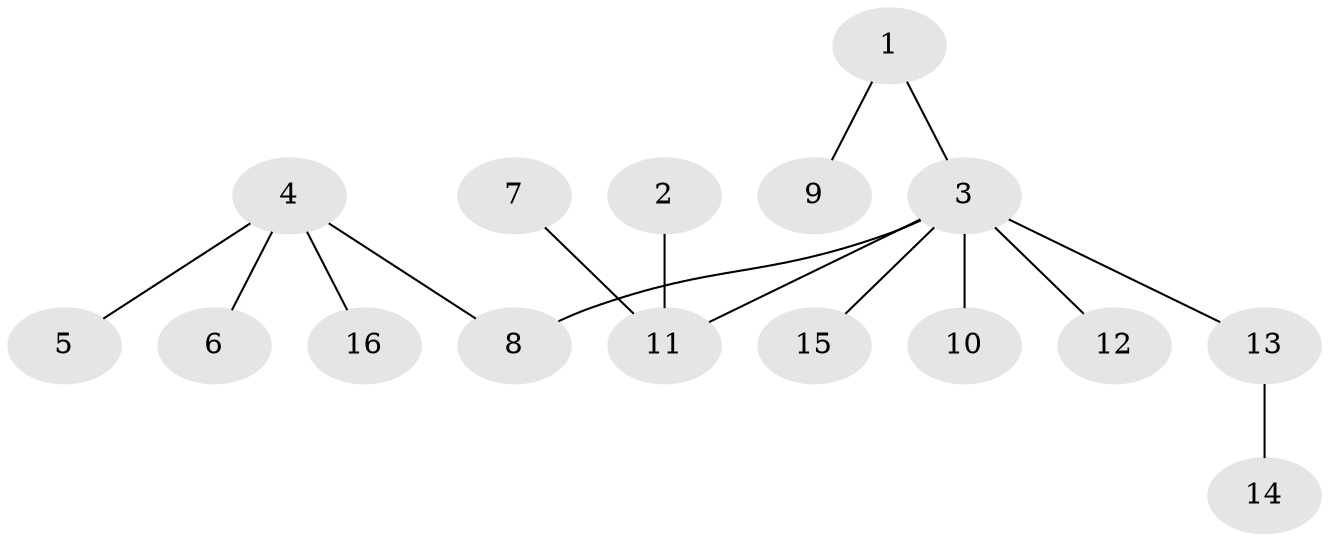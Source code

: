 // original degree distribution, {4: 0.018867924528301886, 6: 0.03773584905660377, 2: 0.39622641509433965, 8: 0.018867924528301886, 3: 0.09433962264150944, 1: 0.4339622641509434}
// Generated by graph-tools (version 1.1) at 2025/37/03/04/25 23:37:18]
// undirected, 16 vertices, 15 edges
graph export_dot {
  node [color=gray90,style=filled];
  1;
  2;
  3;
  4;
  5;
  6;
  7;
  8;
  9;
  10;
  11;
  12;
  13;
  14;
  15;
  16;
  1 -- 3 [weight=1.0];
  1 -- 9 [weight=1.0];
  2 -- 11 [weight=1.0];
  3 -- 8 [weight=1.0];
  3 -- 10 [weight=1.0];
  3 -- 11 [weight=1.0];
  3 -- 12 [weight=1.0];
  3 -- 13 [weight=1.0];
  3 -- 15 [weight=1.0];
  4 -- 5 [weight=1.0];
  4 -- 6 [weight=1.0];
  4 -- 8 [weight=1.0];
  4 -- 16 [weight=1.0];
  7 -- 11 [weight=1.0];
  13 -- 14 [weight=1.0];
}
